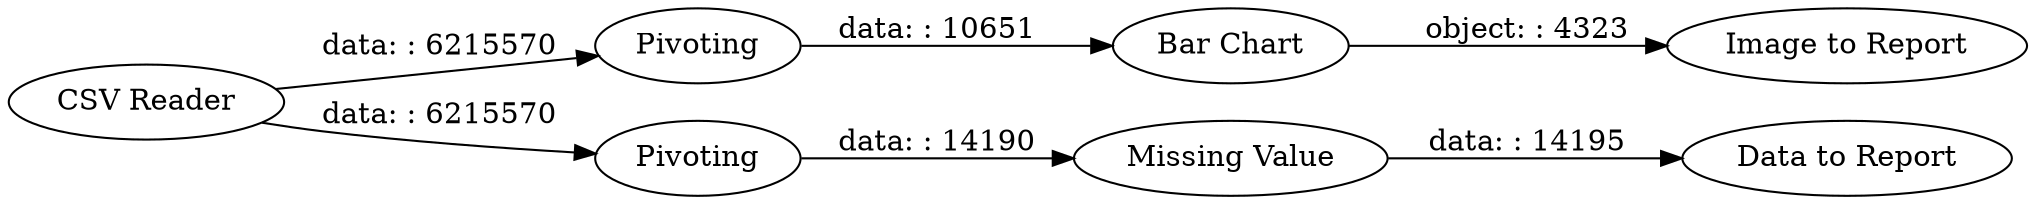 digraph {
	"6695869701604801077_4" [label="Data to Report"]
	"6695869701604801077_6" [label="Bar Chart"]
	"6695869701604801077_5" [label=Pivoting]
	"6695869701604801077_1" [label="CSV Reader"]
	"6695869701604801077_3" [label="Missing Value"]
	"6695869701604801077_7" [label="Image to Report"]
	"6695869701604801077_2" [label=Pivoting]
	"6695869701604801077_6" -> "6695869701604801077_7" [label="object: : 4323"]
	"6695869701604801077_3" -> "6695869701604801077_4" [label="data: : 14195"]
	"6695869701604801077_1" -> "6695869701604801077_2" [label="data: : 6215570"]
	"6695869701604801077_2" -> "6695869701604801077_3" [label="data: : 14190"]
	"6695869701604801077_1" -> "6695869701604801077_5" [label="data: : 6215570"]
	"6695869701604801077_5" -> "6695869701604801077_6" [label="data: : 10651"]
	rankdir=LR
}
